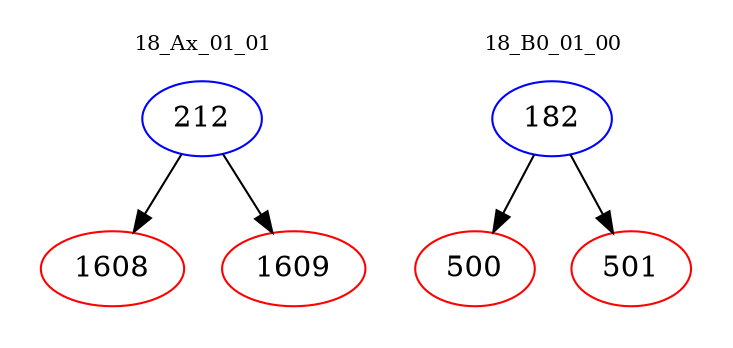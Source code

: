 digraph{
subgraph cluster_0 {
color = white
label = "18_Ax_01_01";
fontsize=10;
T0_212 [label="212", color="blue"]
T0_212 -> T0_1608 [color="black"]
T0_1608 [label="1608", color="red"]
T0_212 -> T0_1609 [color="black"]
T0_1609 [label="1609", color="red"]
}
subgraph cluster_1 {
color = white
label = "18_B0_01_00";
fontsize=10;
T1_182 [label="182", color="blue"]
T1_182 -> T1_500 [color="black"]
T1_500 [label="500", color="red"]
T1_182 -> T1_501 [color="black"]
T1_501 [label="501", color="red"]
}
}
